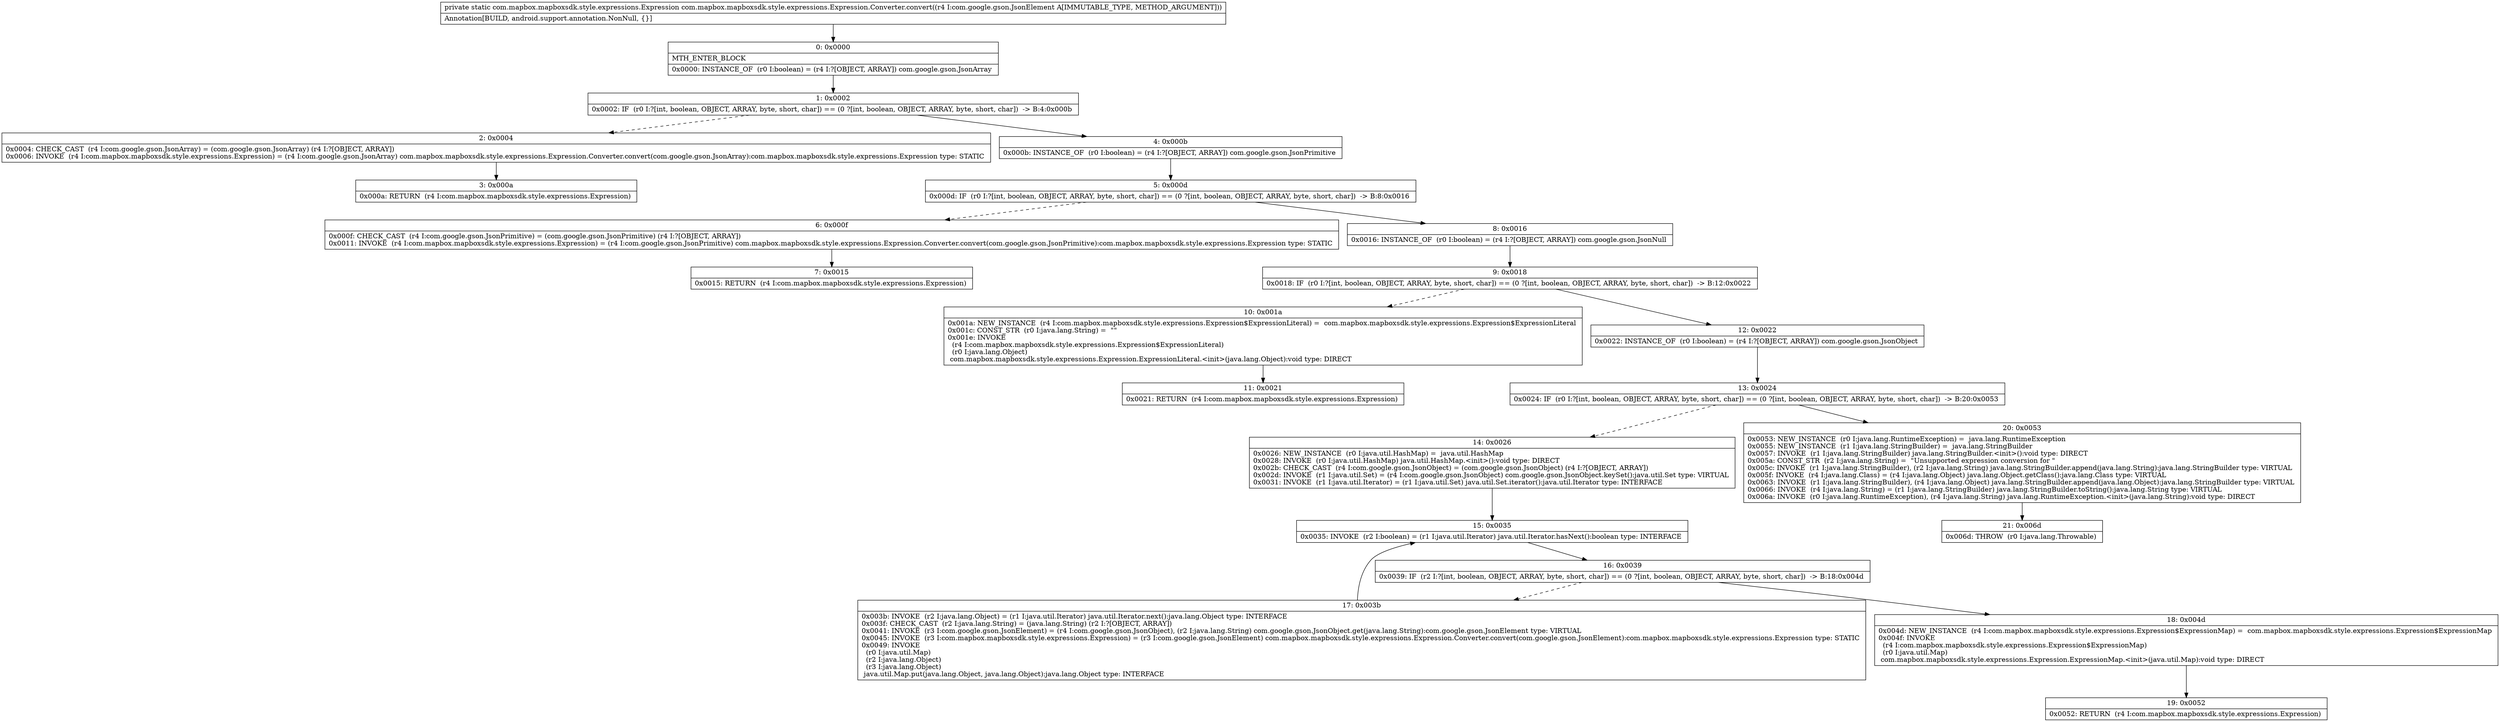 digraph "CFG forcom.mapbox.mapboxsdk.style.expressions.Expression.Converter.convert(Lcom\/google\/gson\/JsonElement;)Lcom\/mapbox\/mapboxsdk\/style\/expressions\/Expression;" {
Node_0 [shape=record,label="{0\:\ 0x0000|MTH_ENTER_BLOCK\l|0x0000: INSTANCE_OF  (r0 I:boolean) = (r4 I:?[OBJECT, ARRAY]) com.google.gson.JsonArray \l}"];
Node_1 [shape=record,label="{1\:\ 0x0002|0x0002: IF  (r0 I:?[int, boolean, OBJECT, ARRAY, byte, short, char]) == (0 ?[int, boolean, OBJECT, ARRAY, byte, short, char])  \-\> B:4:0x000b \l}"];
Node_2 [shape=record,label="{2\:\ 0x0004|0x0004: CHECK_CAST  (r4 I:com.google.gson.JsonArray) = (com.google.gson.JsonArray) (r4 I:?[OBJECT, ARRAY]) \l0x0006: INVOKE  (r4 I:com.mapbox.mapboxsdk.style.expressions.Expression) = (r4 I:com.google.gson.JsonArray) com.mapbox.mapboxsdk.style.expressions.Expression.Converter.convert(com.google.gson.JsonArray):com.mapbox.mapboxsdk.style.expressions.Expression type: STATIC \l}"];
Node_3 [shape=record,label="{3\:\ 0x000a|0x000a: RETURN  (r4 I:com.mapbox.mapboxsdk.style.expressions.Expression) \l}"];
Node_4 [shape=record,label="{4\:\ 0x000b|0x000b: INSTANCE_OF  (r0 I:boolean) = (r4 I:?[OBJECT, ARRAY]) com.google.gson.JsonPrimitive \l}"];
Node_5 [shape=record,label="{5\:\ 0x000d|0x000d: IF  (r0 I:?[int, boolean, OBJECT, ARRAY, byte, short, char]) == (0 ?[int, boolean, OBJECT, ARRAY, byte, short, char])  \-\> B:8:0x0016 \l}"];
Node_6 [shape=record,label="{6\:\ 0x000f|0x000f: CHECK_CAST  (r4 I:com.google.gson.JsonPrimitive) = (com.google.gson.JsonPrimitive) (r4 I:?[OBJECT, ARRAY]) \l0x0011: INVOKE  (r4 I:com.mapbox.mapboxsdk.style.expressions.Expression) = (r4 I:com.google.gson.JsonPrimitive) com.mapbox.mapboxsdk.style.expressions.Expression.Converter.convert(com.google.gson.JsonPrimitive):com.mapbox.mapboxsdk.style.expressions.Expression type: STATIC \l}"];
Node_7 [shape=record,label="{7\:\ 0x0015|0x0015: RETURN  (r4 I:com.mapbox.mapboxsdk.style.expressions.Expression) \l}"];
Node_8 [shape=record,label="{8\:\ 0x0016|0x0016: INSTANCE_OF  (r0 I:boolean) = (r4 I:?[OBJECT, ARRAY]) com.google.gson.JsonNull \l}"];
Node_9 [shape=record,label="{9\:\ 0x0018|0x0018: IF  (r0 I:?[int, boolean, OBJECT, ARRAY, byte, short, char]) == (0 ?[int, boolean, OBJECT, ARRAY, byte, short, char])  \-\> B:12:0x0022 \l}"];
Node_10 [shape=record,label="{10\:\ 0x001a|0x001a: NEW_INSTANCE  (r4 I:com.mapbox.mapboxsdk.style.expressions.Expression$ExpressionLiteral) =  com.mapbox.mapboxsdk.style.expressions.Expression$ExpressionLiteral \l0x001c: CONST_STR  (r0 I:java.lang.String) =  \"\" \l0x001e: INVOKE  \l  (r4 I:com.mapbox.mapboxsdk.style.expressions.Expression$ExpressionLiteral)\l  (r0 I:java.lang.Object)\l com.mapbox.mapboxsdk.style.expressions.Expression.ExpressionLiteral.\<init\>(java.lang.Object):void type: DIRECT \l}"];
Node_11 [shape=record,label="{11\:\ 0x0021|0x0021: RETURN  (r4 I:com.mapbox.mapboxsdk.style.expressions.Expression) \l}"];
Node_12 [shape=record,label="{12\:\ 0x0022|0x0022: INSTANCE_OF  (r0 I:boolean) = (r4 I:?[OBJECT, ARRAY]) com.google.gson.JsonObject \l}"];
Node_13 [shape=record,label="{13\:\ 0x0024|0x0024: IF  (r0 I:?[int, boolean, OBJECT, ARRAY, byte, short, char]) == (0 ?[int, boolean, OBJECT, ARRAY, byte, short, char])  \-\> B:20:0x0053 \l}"];
Node_14 [shape=record,label="{14\:\ 0x0026|0x0026: NEW_INSTANCE  (r0 I:java.util.HashMap) =  java.util.HashMap \l0x0028: INVOKE  (r0 I:java.util.HashMap) java.util.HashMap.\<init\>():void type: DIRECT \l0x002b: CHECK_CAST  (r4 I:com.google.gson.JsonObject) = (com.google.gson.JsonObject) (r4 I:?[OBJECT, ARRAY]) \l0x002d: INVOKE  (r1 I:java.util.Set) = (r4 I:com.google.gson.JsonObject) com.google.gson.JsonObject.keySet():java.util.Set type: VIRTUAL \l0x0031: INVOKE  (r1 I:java.util.Iterator) = (r1 I:java.util.Set) java.util.Set.iterator():java.util.Iterator type: INTERFACE \l}"];
Node_15 [shape=record,label="{15\:\ 0x0035|0x0035: INVOKE  (r2 I:boolean) = (r1 I:java.util.Iterator) java.util.Iterator.hasNext():boolean type: INTERFACE \l}"];
Node_16 [shape=record,label="{16\:\ 0x0039|0x0039: IF  (r2 I:?[int, boolean, OBJECT, ARRAY, byte, short, char]) == (0 ?[int, boolean, OBJECT, ARRAY, byte, short, char])  \-\> B:18:0x004d \l}"];
Node_17 [shape=record,label="{17\:\ 0x003b|0x003b: INVOKE  (r2 I:java.lang.Object) = (r1 I:java.util.Iterator) java.util.Iterator.next():java.lang.Object type: INTERFACE \l0x003f: CHECK_CAST  (r2 I:java.lang.String) = (java.lang.String) (r2 I:?[OBJECT, ARRAY]) \l0x0041: INVOKE  (r3 I:com.google.gson.JsonElement) = (r4 I:com.google.gson.JsonObject), (r2 I:java.lang.String) com.google.gson.JsonObject.get(java.lang.String):com.google.gson.JsonElement type: VIRTUAL \l0x0045: INVOKE  (r3 I:com.mapbox.mapboxsdk.style.expressions.Expression) = (r3 I:com.google.gson.JsonElement) com.mapbox.mapboxsdk.style.expressions.Expression.Converter.convert(com.google.gson.JsonElement):com.mapbox.mapboxsdk.style.expressions.Expression type: STATIC \l0x0049: INVOKE  \l  (r0 I:java.util.Map)\l  (r2 I:java.lang.Object)\l  (r3 I:java.lang.Object)\l java.util.Map.put(java.lang.Object, java.lang.Object):java.lang.Object type: INTERFACE \l}"];
Node_18 [shape=record,label="{18\:\ 0x004d|0x004d: NEW_INSTANCE  (r4 I:com.mapbox.mapboxsdk.style.expressions.Expression$ExpressionMap) =  com.mapbox.mapboxsdk.style.expressions.Expression$ExpressionMap \l0x004f: INVOKE  \l  (r4 I:com.mapbox.mapboxsdk.style.expressions.Expression$ExpressionMap)\l  (r0 I:java.util.Map)\l com.mapbox.mapboxsdk.style.expressions.Expression.ExpressionMap.\<init\>(java.util.Map):void type: DIRECT \l}"];
Node_19 [shape=record,label="{19\:\ 0x0052|0x0052: RETURN  (r4 I:com.mapbox.mapboxsdk.style.expressions.Expression) \l}"];
Node_20 [shape=record,label="{20\:\ 0x0053|0x0053: NEW_INSTANCE  (r0 I:java.lang.RuntimeException) =  java.lang.RuntimeException \l0x0055: NEW_INSTANCE  (r1 I:java.lang.StringBuilder) =  java.lang.StringBuilder \l0x0057: INVOKE  (r1 I:java.lang.StringBuilder) java.lang.StringBuilder.\<init\>():void type: DIRECT \l0x005a: CONST_STR  (r2 I:java.lang.String) =  \"Unsupported expression conversion for \" \l0x005c: INVOKE  (r1 I:java.lang.StringBuilder), (r2 I:java.lang.String) java.lang.StringBuilder.append(java.lang.String):java.lang.StringBuilder type: VIRTUAL \l0x005f: INVOKE  (r4 I:java.lang.Class) = (r4 I:java.lang.Object) java.lang.Object.getClass():java.lang.Class type: VIRTUAL \l0x0063: INVOKE  (r1 I:java.lang.StringBuilder), (r4 I:java.lang.Object) java.lang.StringBuilder.append(java.lang.Object):java.lang.StringBuilder type: VIRTUAL \l0x0066: INVOKE  (r4 I:java.lang.String) = (r1 I:java.lang.StringBuilder) java.lang.StringBuilder.toString():java.lang.String type: VIRTUAL \l0x006a: INVOKE  (r0 I:java.lang.RuntimeException), (r4 I:java.lang.String) java.lang.RuntimeException.\<init\>(java.lang.String):void type: DIRECT \l}"];
Node_21 [shape=record,label="{21\:\ 0x006d|0x006d: THROW  (r0 I:java.lang.Throwable) \l}"];
MethodNode[shape=record,label="{private static com.mapbox.mapboxsdk.style.expressions.Expression com.mapbox.mapboxsdk.style.expressions.Expression.Converter.convert((r4 I:com.google.gson.JsonElement A[IMMUTABLE_TYPE, METHOD_ARGUMENT]))  | Annotation[BUILD, android.support.annotation.NonNull, \{\}]\l}"];
MethodNode -> Node_0;
Node_0 -> Node_1;
Node_1 -> Node_2[style=dashed];
Node_1 -> Node_4;
Node_2 -> Node_3;
Node_4 -> Node_5;
Node_5 -> Node_6[style=dashed];
Node_5 -> Node_8;
Node_6 -> Node_7;
Node_8 -> Node_9;
Node_9 -> Node_10[style=dashed];
Node_9 -> Node_12;
Node_10 -> Node_11;
Node_12 -> Node_13;
Node_13 -> Node_14[style=dashed];
Node_13 -> Node_20;
Node_14 -> Node_15;
Node_15 -> Node_16;
Node_16 -> Node_17[style=dashed];
Node_16 -> Node_18;
Node_17 -> Node_15;
Node_18 -> Node_19;
Node_20 -> Node_21;
}

